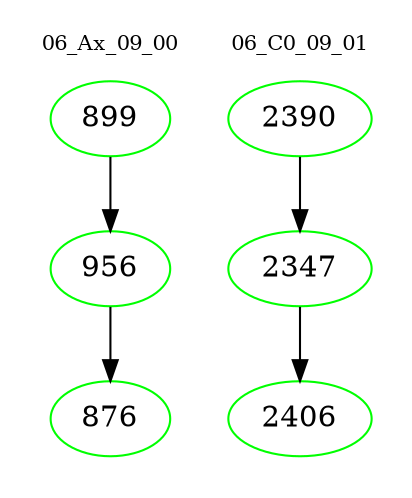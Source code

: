 digraph{
subgraph cluster_0 {
color = white
label = "06_Ax_09_00";
fontsize=10;
T0_899 [label="899", color="green"]
T0_899 -> T0_956 [color="black"]
T0_956 [label="956", color="green"]
T0_956 -> T0_876 [color="black"]
T0_876 [label="876", color="green"]
}
subgraph cluster_1 {
color = white
label = "06_C0_09_01";
fontsize=10;
T1_2390 [label="2390", color="green"]
T1_2390 -> T1_2347 [color="black"]
T1_2347 [label="2347", color="green"]
T1_2347 -> T1_2406 [color="black"]
T1_2406 [label="2406", color="green"]
}
}

